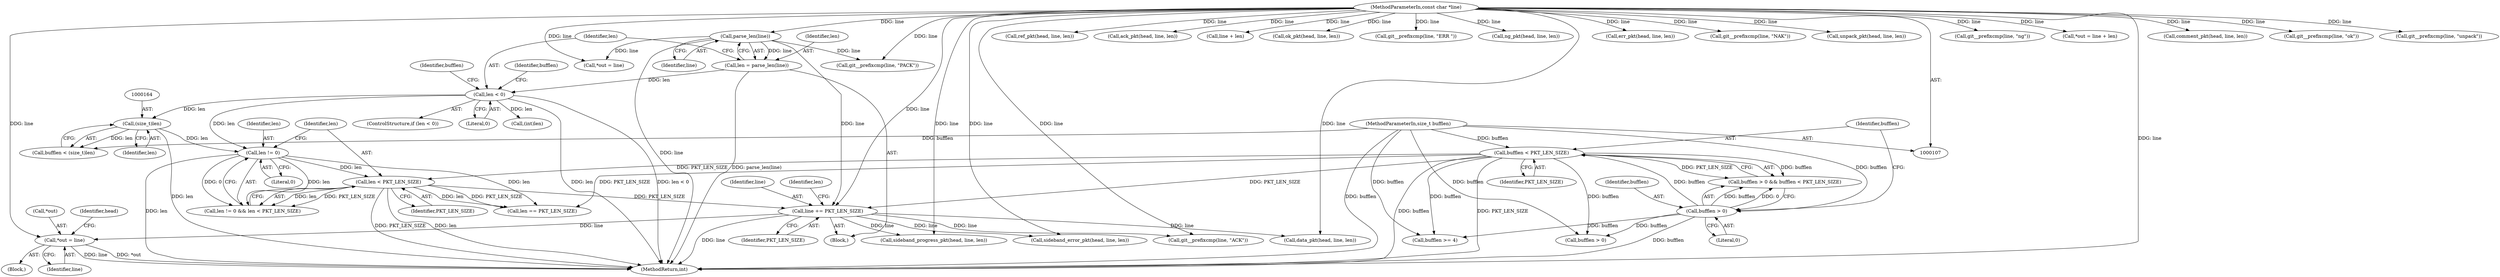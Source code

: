 digraph "0_libgit2_2fdef641fd0dd2828bd948234ae86de75221a11a@pointer" {
"1000196" [label="(Call,*out = line)"];
"1000178" [label="(Call,line += PKT_LEN_SIZE)"];
"1000120" [label="(Call,bufflen < PKT_LEN_SIZE)"];
"1000117" [label="(Call,bufflen > 0)"];
"1000111" [label="(MethodParameterIn,size_t bufflen)"];
"1000173" [label="(Call,len < PKT_LEN_SIZE)"];
"1000170" [label="(Call,len != 0)"];
"1000130" [label="(Call,len < 0)"];
"1000125" [label="(Call,len = parse_len(line))"];
"1000127" [label="(Call,parse_len(line))"];
"1000109" [label="(MethodParameterIn,const char *line)"];
"1000163" [label="(Call,(size_t)len)"];
"1000109" [label="(MethodParameterIn,const char *line)"];
"1000122" [label="(Identifier,PKT_LEN_SIZE)"];
"1000326" [label="(Call,ref_pkt(head, line, len))"];
"1000117" [label="(Call,bufflen > 0)"];
"1000175" [label="(Identifier,PKT_LEN_SIZE)"];
"1000249" [label="(Call,ack_pkt(head, line, len))"];
"1000180" [label="(Identifier,PKT_LEN_SIZE)"];
"1000161" [label="(Call,bufflen < (size_t)len)"];
"1000116" [label="(Call,bufflen > 0 && bufflen < PKT_LEN_SIZE)"];
"1000333" [label="(Call,line + len)"];
"1000118" [label="(Identifier,bufflen)"];
"1000295" [label="(Call,ok_pkt(head, line, len))"];
"1000266" [label="(Call,git__prefixcmp(line, \"ERR \"))"];
"1000307" [label="(Call,ng_pkt(head, line, len))"];
"1000119" [label="(Literal,0)"];
"1000169" [label="(Call,len != 0 && len < PKT_LEN_SIZE)"];
"1000128" [label="(Identifier,line)"];
"1000159" [label="(Identifier,bufflen)"];
"1000136" [label="(Call,bufflen >= 4)"];
"1000121" [label="(Identifier,bufflen)"];
"1000183" [label="(Identifier,len)"];
"1000244" [label="(Call,git__prefixcmp(line, \"ACK\"))"];
"1000140" [label="(Call,git__prefixcmp(line, \"PACK\"))"];
"1000120" [label="(Call,bufflen < PKT_LEN_SIZE)"];
"1000131" [label="(Identifier,len)"];
"1000153" [label="(Call,(int)len)"];
"1000213" [label="(Call,data_pkt(head, line, len))"];
"1000130" [label="(Call,len < 0)"];
"1000271" [label="(Call,err_pkt(head, line, len))"];
"1000256" [label="(Call,git__prefixcmp(line, \"NAK\"))"];
"1000319" [label="(Call,unpack_pkt(head, line, len))"];
"1000111" [label="(MethodParameterIn,size_t bufflen)"];
"1000174" [label="(Identifier,len)"];
"1000112" [label="(Block,)"];
"1000165" [label="(Identifier,len)"];
"1000137" [label="(Identifier,bufflen)"];
"1000171" [label="(Identifier,len)"];
"1000125" [label="(Call,len = parse_len(line))"];
"1000225" [label="(Call,sideband_progress_pkt(head, line, len))"];
"1000197" [label="(Call,*out)"];
"1000182" [label="(Call,len == PKT_LEN_SIZE)"];
"1000173" [label="(Call,len < PKT_LEN_SIZE)"];
"1000179" [label="(Identifier,line)"];
"1000302" [label="(Call,git__prefixcmp(line, \"ng\"))"];
"1000195" [label="(Block,)"];
"1000145" [label="(Call,*out = line)"];
"1000170" [label="(Call,len != 0)"];
"1000126" [label="(Identifier,len)"];
"1000178" [label="(Call,line += PKT_LEN_SIZE)"];
"1000199" [label="(Identifier,line)"];
"1000196" [label="(Call,*out = line)"];
"1000330" [label="(Call,*out = line + len)"];
"1000237" [label="(Call,sideband_error_pkt(head, line, len))"];
"1000158" [label="(Call,bufflen > 0)"];
"1000283" [label="(Call,comment_pkt(head, line, len))"];
"1000127" [label="(Call,parse_len(line))"];
"1000129" [label="(ControlStructure,if (len < 0))"];
"1000290" [label="(Call,git__prefixcmp(line, \"ok\"))"];
"1000202" [label="(Identifier,head)"];
"1000338" [label="(MethodReturn,int)"];
"1000163" [label="(Call,(size_t)len)"];
"1000314" [label="(Call,git__prefixcmp(line, \"unpack\"))"];
"1000132" [label="(Literal,0)"];
"1000172" [label="(Literal,0)"];
"1000196" -> "1000195"  [label="AST: "];
"1000196" -> "1000199"  [label="CFG: "];
"1000197" -> "1000196"  [label="AST: "];
"1000199" -> "1000196"  [label="AST: "];
"1000202" -> "1000196"  [label="CFG: "];
"1000196" -> "1000338"  [label="DDG: *out"];
"1000196" -> "1000338"  [label="DDG: line"];
"1000178" -> "1000196"  [label="DDG: line"];
"1000109" -> "1000196"  [label="DDG: line"];
"1000178" -> "1000112"  [label="AST: "];
"1000178" -> "1000180"  [label="CFG: "];
"1000179" -> "1000178"  [label="AST: "];
"1000180" -> "1000178"  [label="AST: "];
"1000183" -> "1000178"  [label="CFG: "];
"1000178" -> "1000338"  [label="DDG: line"];
"1000120" -> "1000178"  [label="DDG: PKT_LEN_SIZE"];
"1000173" -> "1000178"  [label="DDG: PKT_LEN_SIZE"];
"1000127" -> "1000178"  [label="DDG: line"];
"1000109" -> "1000178"  [label="DDG: line"];
"1000178" -> "1000213"  [label="DDG: line"];
"1000178" -> "1000225"  [label="DDG: line"];
"1000178" -> "1000237"  [label="DDG: line"];
"1000178" -> "1000244"  [label="DDG: line"];
"1000120" -> "1000116"  [label="AST: "];
"1000120" -> "1000122"  [label="CFG: "];
"1000121" -> "1000120"  [label="AST: "];
"1000122" -> "1000120"  [label="AST: "];
"1000116" -> "1000120"  [label="CFG: "];
"1000120" -> "1000338"  [label="DDG: bufflen"];
"1000120" -> "1000338"  [label="DDG: PKT_LEN_SIZE"];
"1000120" -> "1000116"  [label="DDG: bufflen"];
"1000120" -> "1000116"  [label="DDG: PKT_LEN_SIZE"];
"1000117" -> "1000120"  [label="DDG: bufflen"];
"1000111" -> "1000120"  [label="DDG: bufflen"];
"1000120" -> "1000136"  [label="DDG: bufflen"];
"1000120" -> "1000158"  [label="DDG: bufflen"];
"1000120" -> "1000173"  [label="DDG: PKT_LEN_SIZE"];
"1000120" -> "1000182"  [label="DDG: PKT_LEN_SIZE"];
"1000117" -> "1000116"  [label="AST: "];
"1000117" -> "1000119"  [label="CFG: "];
"1000118" -> "1000117"  [label="AST: "];
"1000119" -> "1000117"  [label="AST: "];
"1000121" -> "1000117"  [label="CFG: "];
"1000116" -> "1000117"  [label="CFG: "];
"1000117" -> "1000338"  [label="DDG: bufflen"];
"1000117" -> "1000116"  [label="DDG: bufflen"];
"1000117" -> "1000116"  [label="DDG: 0"];
"1000111" -> "1000117"  [label="DDG: bufflen"];
"1000117" -> "1000136"  [label="DDG: bufflen"];
"1000117" -> "1000158"  [label="DDG: bufflen"];
"1000111" -> "1000107"  [label="AST: "];
"1000111" -> "1000338"  [label="DDG: bufflen"];
"1000111" -> "1000136"  [label="DDG: bufflen"];
"1000111" -> "1000158"  [label="DDG: bufflen"];
"1000111" -> "1000161"  [label="DDG: bufflen"];
"1000173" -> "1000169"  [label="AST: "];
"1000173" -> "1000175"  [label="CFG: "];
"1000174" -> "1000173"  [label="AST: "];
"1000175" -> "1000173"  [label="AST: "];
"1000169" -> "1000173"  [label="CFG: "];
"1000173" -> "1000338"  [label="DDG: len"];
"1000173" -> "1000338"  [label="DDG: PKT_LEN_SIZE"];
"1000173" -> "1000169"  [label="DDG: len"];
"1000173" -> "1000169"  [label="DDG: PKT_LEN_SIZE"];
"1000170" -> "1000173"  [label="DDG: len"];
"1000173" -> "1000182"  [label="DDG: len"];
"1000173" -> "1000182"  [label="DDG: PKT_LEN_SIZE"];
"1000170" -> "1000169"  [label="AST: "];
"1000170" -> "1000172"  [label="CFG: "];
"1000171" -> "1000170"  [label="AST: "];
"1000172" -> "1000170"  [label="AST: "];
"1000174" -> "1000170"  [label="CFG: "];
"1000169" -> "1000170"  [label="CFG: "];
"1000170" -> "1000338"  [label="DDG: len"];
"1000170" -> "1000169"  [label="DDG: len"];
"1000170" -> "1000169"  [label="DDG: 0"];
"1000130" -> "1000170"  [label="DDG: len"];
"1000163" -> "1000170"  [label="DDG: len"];
"1000170" -> "1000182"  [label="DDG: len"];
"1000130" -> "1000129"  [label="AST: "];
"1000130" -> "1000132"  [label="CFG: "];
"1000131" -> "1000130"  [label="AST: "];
"1000132" -> "1000130"  [label="AST: "];
"1000137" -> "1000130"  [label="CFG: "];
"1000159" -> "1000130"  [label="CFG: "];
"1000130" -> "1000338"  [label="DDG: len < 0"];
"1000130" -> "1000338"  [label="DDG: len"];
"1000125" -> "1000130"  [label="DDG: len"];
"1000130" -> "1000153"  [label="DDG: len"];
"1000130" -> "1000163"  [label="DDG: len"];
"1000125" -> "1000112"  [label="AST: "];
"1000125" -> "1000127"  [label="CFG: "];
"1000126" -> "1000125"  [label="AST: "];
"1000127" -> "1000125"  [label="AST: "];
"1000131" -> "1000125"  [label="CFG: "];
"1000125" -> "1000338"  [label="DDG: parse_len(line)"];
"1000127" -> "1000125"  [label="DDG: line"];
"1000127" -> "1000128"  [label="CFG: "];
"1000128" -> "1000127"  [label="AST: "];
"1000127" -> "1000338"  [label="DDG: line"];
"1000109" -> "1000127"  [label="DDG: line"];
"1000127" -> "1000140"  [label="DDG: line"];
"1000127" -> "1000145"  [label="DDG: line"];
"1000109" -> "1000107"  [label="AST: "];
"1000109" -> "1000338"  [label="DDG: line"];
"1000109" -> "1000140"  [label="DDG: line"];
"1000109" -> "1000145"  [label="DDG: line"];
"1000109" -> "1000213"  [label="DDG: line"];
"1000109" -> "1000225"  [label="DDG: line"];
"1000109" -> "1000237"  [label="DDG: line"];
"1000109" -> "1000244"  [label="DDG: line"];
"1000109" -> "1000249"  [label="DDG: line"];
"1000109" -> "1000256"  [label="DDG: line"];
"1000109" -> "1000266"  [label="DDG: line"];
"1000109" -> "1000271"  [label="DDG: line"];
"1000109" -> "1000283"  [label="DDG: line"];
"1000109" -> "1000290"  [label="DDG: line"];
"1000109" -> "1000295"  [label="DDG: line"];
"1000109" -> "1000302"  [label="DDG: line"];
"1000109" -> "1000307"  [label="DDG: line"];
"1000109" -> "1000314"  [label="DDG: line"];
"1000109" -> "1000319"  [label="DDG: line"];
"1000109" -> "1000326"  [label="DDG: line"];
"1000109" -> "1000330"  [label="DDG: line"];
"1000109" -> "1000333"  [label="DDG: line"];
"1000163" -> "1000161"  [label="AST: "];
"1000163" -> "1000165"  [label="CFG: "];
"1000164" -> "1000163"  [label="AST: "];
"1000165" -> "1000163"  [label="AST: "];
"1000161" -> "1000163"  [label="CFG: "];
"1000163" -> "1000338"  [label="DDG: len"];
"1000163" -> "1000161"  [label="DDG: len"];
}
